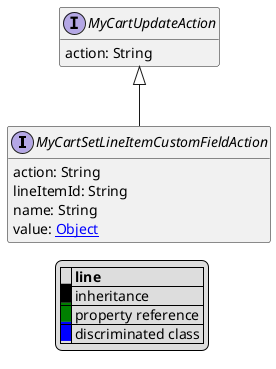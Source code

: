 @startuml

hide empty fields
hide empty methods
legend
|= |= line |
|<back:black>   </back>| inheritance |
|<back:green>   </back>| property reference |
|<back:blue>   </back>| discriminated class |
endlegend
interface MyCartSetLineItemCustomFieldAction [[MyCartSetLineItemCustomFieldAction.svg]] extends MyCartUpdateAction {
    action: String
    lineItemId: String
    name: String
    value: [[Object.svg Object]]
}
interface MyCartUpdateAction [[MyCartUpdateAction.svg]]  {
    action: String
}





@enduml
